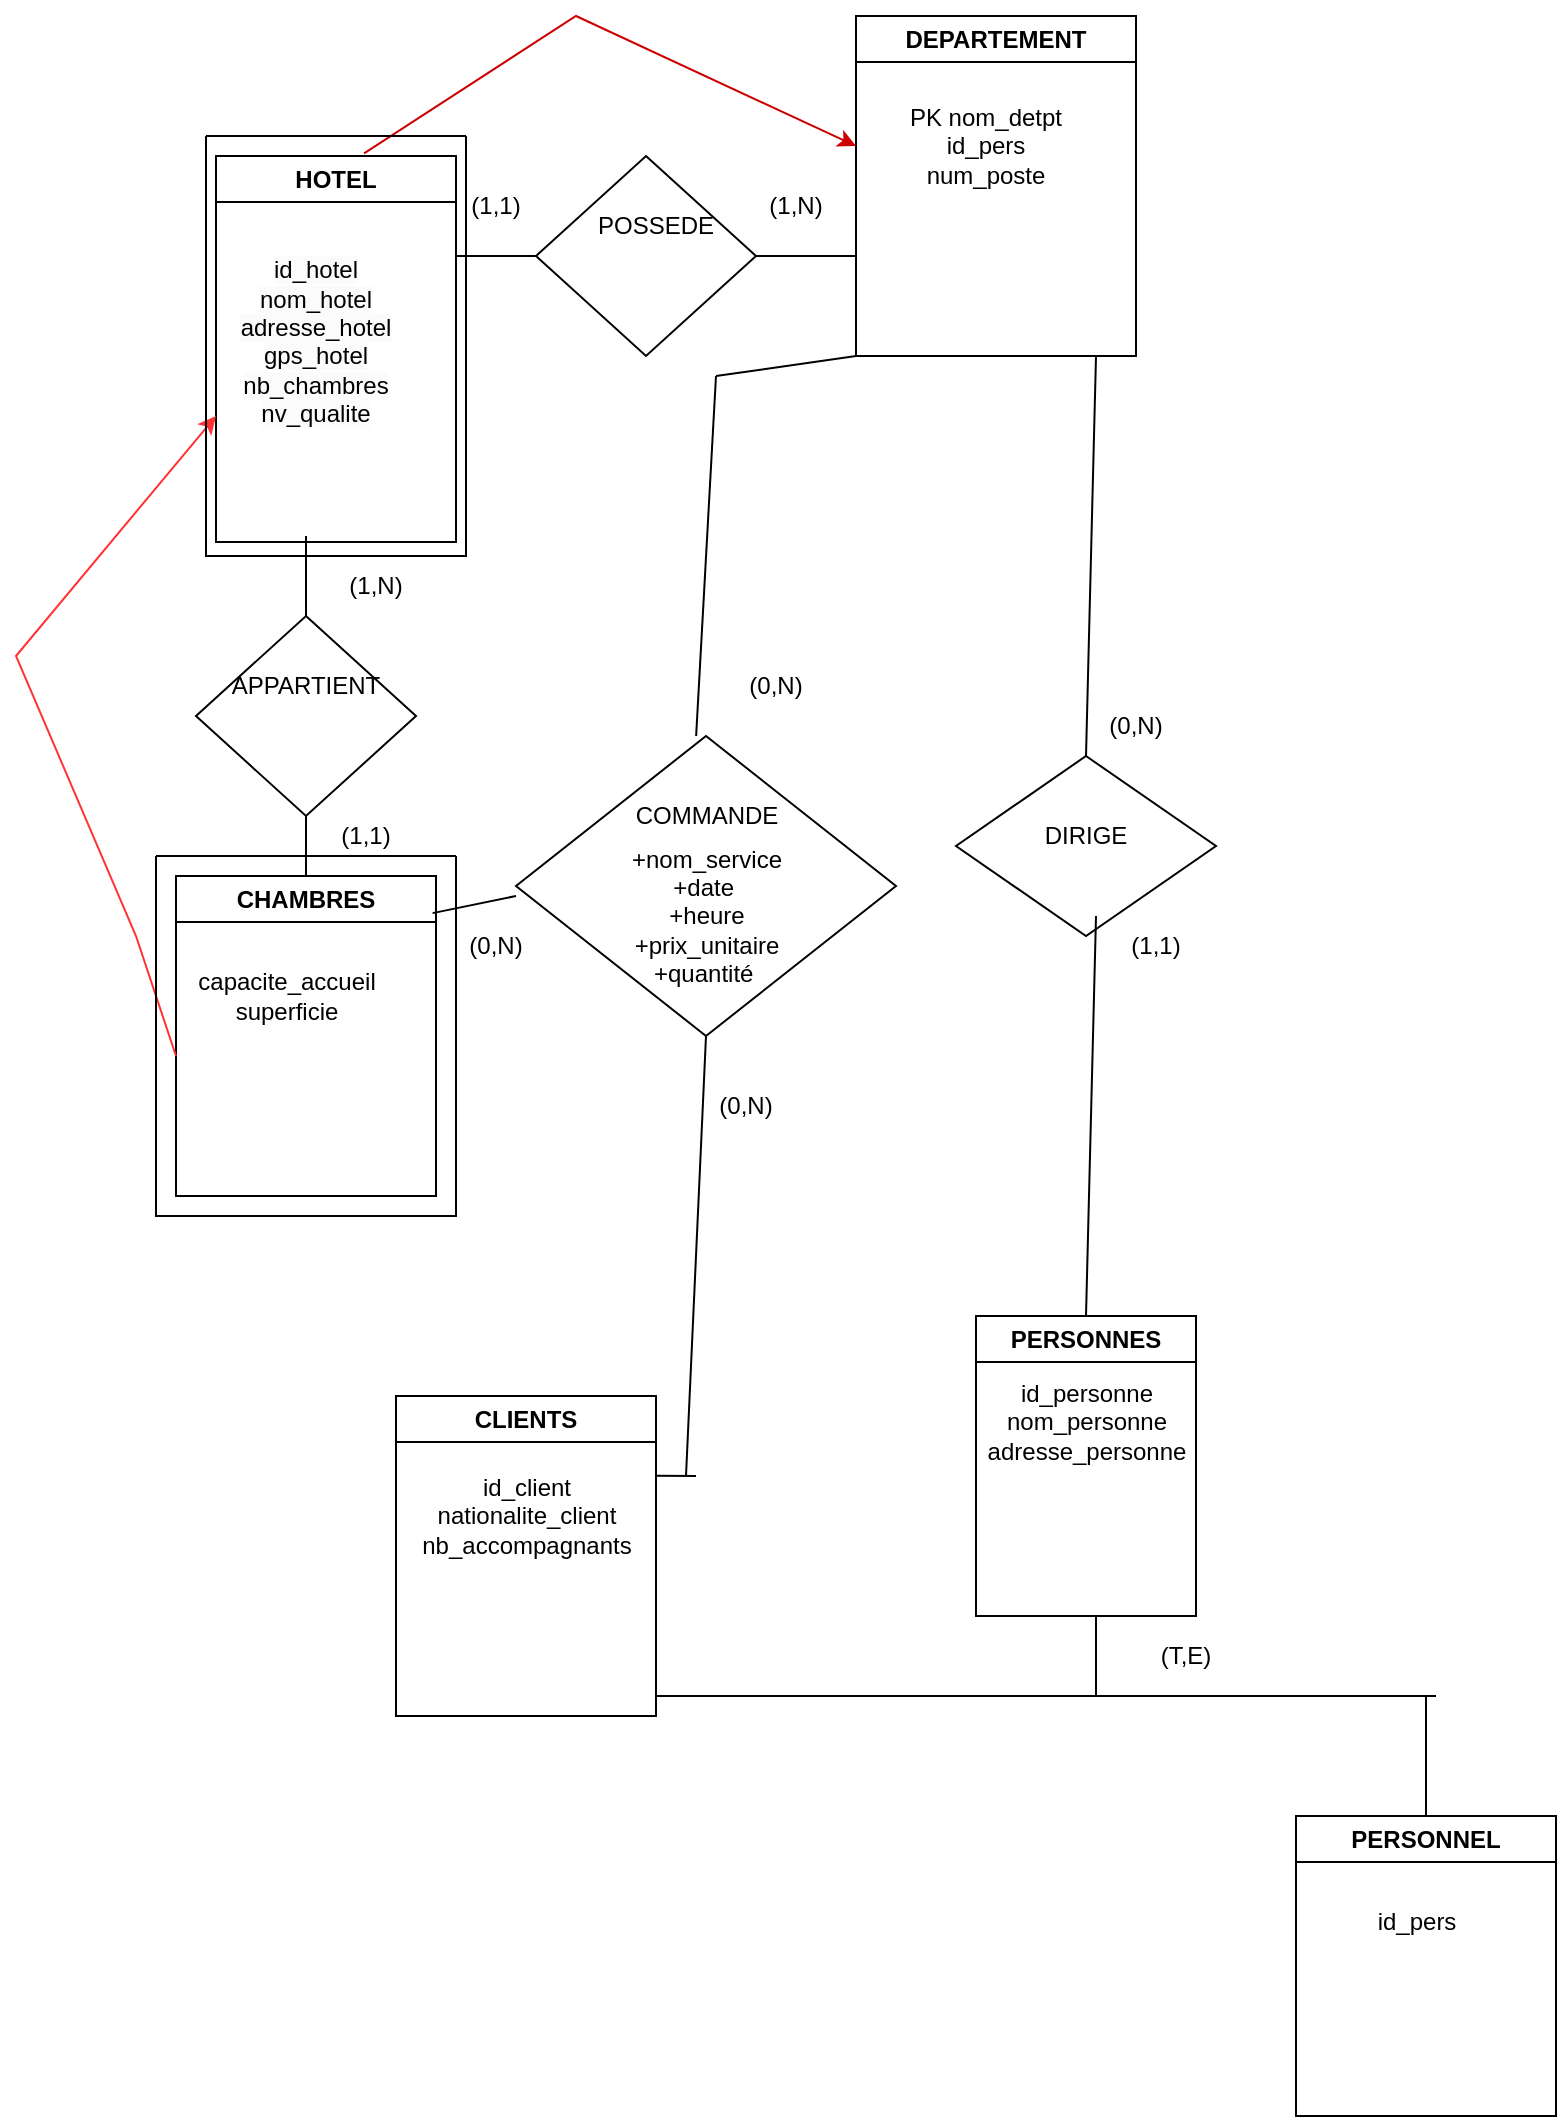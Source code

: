 <mxfile version="22.0.8" type="github">
  <diagram name="Page-1" id="zgpV1GXI23qrvDJeAZ73">
    <mxGraphModel dx="2670" dy="827" grid="1" gridSize="10" guides="1" tooltips="1" connect="1" arrows="1" fold="1" page="1" pageScale="1" pageWidth="827" pageHeight="1169" math="0" shadow="0">
      <root>
        <mxCell id="0" />
        <mxCell id="1" parent="0" />
        <mxCell id="MRO6NliibsER57n4Zfun-1" value="HOTEL" style="swimlane;whiteSpace=wrap;html=1;" parent="1" vertex="1">
          <mxGeometry x="100" y="120" width="120" height="193" as="geometry" />
        </mxCell>
        <mxCell id="MRO6NliibsER57n4Zfun-54" value="&#xa;&lt;span style=&quot;color: rgb(0, 0, 0); font-family: Helvetica; font-size: 12px; font-style: normal; font-variant-ligatures: normal; font-variant-caps: normal; font-weight: 400; letter-spacing: normal; orphans: 2; text-align: center; text-indent: 0px; text-transform: none; widows: 2; word-spacing: 0px; -webkit-text-stroke-width: 0px; background-color: rgb(251, 251, 251); text-decoration-thickness: initial; text-decoration-style: initial; text-decoration-color: initial; float: none; display: inline !important;&quot;&gt;id_hotel&lt;/span&gt;&lt;br style=&quot;border-color: var(--border-color); color: rgb(0, 0, 0); font-family: Helvetica; font-size: 12px; font-style: normal; font-variant-ligatures: normal; font-variant-caps: normal; font-weight: 400; letter-spacing: normal; orphans: 2; text-align: center; text-indent: 0px; text-transform: none; widows: 2; word-spacing: 0px; -webkit-text-stroke-width: 0px; background-color: rgb(251, 251, 251); text-decoration-thickness: initial; text-decoration-style: initial; text-decoration-color: initial;&quot;&gt;&lt;span style=&quot;color: rgb(0, 0, 0); font-family: Helvetica; font-size: 12px; font-style: normal; font-variant-ligatures: normal; font-variant-caps: normal; font-weight: 400; letter-spacing: normal; orphans: 2; text-align: center; text-indent: 0px; text-transform: none; widows: 2; word-spacing: 0px; -webkit-text-stroke-width: 0px; background-color: rgb(251, 251, 251); text-decoration-thickness: initial; text-decoration-style: initial; text-decoration-color: initial; float: none; display: inline !important;&quot;&gt;nom_hotel&lt;/span&gt;&lt;br style=&quot;border-color: var(--border-color); color: rgb(0, 0, 0); font-family: Helvetica; font-size: 12px; font-style: normal; font-variant-ligatures: normal; font-variant-caps: normal; font-weight: 400; letter-spacing: normal; orphans: 2; text-align: center; text-indent: 0px; text-transform: none; widows: 2; word-spacing: 0px; -webkit-text-stroke-width: 0px; background-color: rgb(251, 251, 251); text-decoration-thickness: initial; text-decoration-style: initial; text-decoration-color: initial;&quot;&gt;&lt;span style=&quot;color: rgb(0, 0, 0); font-family: Helvetica; font-size: 12px; font-style: normal; font-variant-ligatures: normal; font-variant-caps: normal; font-weight: 400; letter-spacing: normal; orphans: 2; text-align: center; text-indent: 0px; text-transform: none; widows: 2; word-spacing: 0px; -webkit-text-stroke-width: 0px; background-color: rgb(251, 251, 251); text-decoration-thickness: initial; text-decoration-style: initial; text-decoration-color: initial; float: none; display: inline !important;&quot;&gt;adresse_hotel&lt;/span&gt;&lt;br style=&quot;border-color: var(--border-color); color: rgb(0, 0, 0); font-family: Helvetica; font-size: 12px; font-style: normal; font-variant-ligatures: normal; font-variant-caps: normal; font-weight: 400; letter-spacing: normal; orphans: 2; text-align: center; text-indent: 0px; text-transform: none; widows: 2; word-spacing: 0px; -webkit-text-stroke-width: 0px; background-color: rgb(251, 251, 251); text-decoration-thickness: initial; text-decoration-style: initial; text-decoration-color: initial;&quot;&gt;&lt;span style=&quot;color: rgb(0, 0, 0); font-family: Helvetica; font-size: 12px; font-style: normal; font-variant-ligatures: normal; font-variant-caps: normal; font-weight: 400; letter-spacing: normal; orphans: 2; text-align: center; text-indent: 0px; text-transform: none; widows: 2; word-spacing: 0px; -webkit-text-stroke-width: 0px; background-color: rgb(251, 251, 251); text-decoration-thickness: initial; text-decoration-style: initial; text-decoration-color: initial; float: none; display: inline !important;&quot;&gt;gps_hotel&lt;/span&gt;&lt;br style=&quot;border-color: var(--border-color); color: rgb(0, 0, 0); font-family: Helvetica; font-size: 12px; font-style: normal; font-variant-ligatures: normal; font-variant-caps: normal; font-weight: 400; letter-spacing: normal; orphans: 2; text-align: center; text-indent: 0px; text-transform: none; widows: 2; word-spacing: 0px; -webkit-text-stroke-width: 0px; background-color: rgb(251, 251, 251); text-decoration-thickness: initial; text-decoration-style: initial; text-decoration-color: initial;&quot;&gt;&lt;span style=&quot;color: rgb(0, 0, 0); font-family: Helvetica; font-size: 12px; font-style: normal; font-variant-ligatures: normal; font-variant-caps: normal; font-weight: 400; letter-spacing: normal; orphans: 2; text-align: center; text-indent: 0px; text-transform: none; widows: 2; word-spacing: 0px; -webkit-text-stroke-width: 0px; background-color: rgb(251, 251, 251); text-decoration-thickness: initial; text-decoration-style: initial; text-decoration-color: initial; float: none; display: inline !important;&quot;&gt;nb_chambres&lt;/span&gt;&lt;br style=&quot;border-color: var(--border-color); color: rgb(0, 0, 0); font-family: Helvetica; font-size: 12px; font-style: normal; font-variant-ligatures: normal; font-variant-caps: normal; font-weight: 400; letter-spacing: normal; orphans: 2; text-align: center; text-indent: 0px; text-transform: none; widows: 2; word-spacing: 0px; -webkit-text-stroke-width: 0px; background-color: rgb(251, 251, 251); text-decoration-thickness: initial; text-decoration-style: initial; text-decoration-color: initial;&quot;&gt;&lt;span style=&quot;color: rgb(0, 0, 0); font-family: Helvetica; font-size: 12px; font-style: normal; font-variant-ligatures: normal; font-variant-caps: normal; font-weight: 400; letter-spacing: normal; orphans: 2; text-align: center; text-indent: 0px; text-transform: none; widows: 2; word-spacing: 0px; -webkit-text-stroke-width: 0px; background-color: rgb(251, 251, 251); text-decoration-thickness: initial; text-decoration-style: initial; text-decoration-color: initial; float: none; display: inline !important;&quot;&gt;nv_qualite&lt;/span&gt;&#xa;&#xa;" style="text;html=1;strokeColor=none;fillColor=none;align=center;verticalAlign=middle;whiteSpace=wrap;rounded=0;" parent="MRO6NliibsER57n4Zfun-1" vertex="1">
          <mxGeometry x="20" y="85" width="60" height="30" as="geometry" />
        </mxCell>
        <mxCell id="MRO6NliibsER57n4Zfun-2" value="DEPARTEMENT" style="swimlane;whiteSpace=wrap;html=1;" parent="1" vertex="1">
          <mxGeometry x="420" y="50" width="140" height="170" as="geometry" />
        </mxCell>
        <mxCell id="MRO6NliibsER57n4Zfun-24" value="PK nom_detpt&lt;br&gt;id_pers&lt;br&gt;num_poste" style="text;html=1;strokeColor=none;fillColor=none;align=center;verticalAlign=middle;whiteSpace=wrap;rounded=0;" parent="MRO6NliibsER57n4Zfun-2" vertex="1">
          <mxGeometry y="40" width="130" height="50" as="geometry" />
        </mxCell>
        <mxCell id="MRO6NliibsER57n4Zfun-3" value="CLIENTS" style="swimlane;whiteSpace=wrap;html=1;" parent="1" vertex="1">
          <mxGeometry x="190" y="740" width="130" height="160" as="geometry" />
        </mxCell>
        <mxCell id="MRO6NliibsER57n4Zfun-48" value="id_client&lt;br&gt;nationalite_client&lt;br&gt;nb_accompagnants" style="text;html=1;align=center;verticalAlign=middle;resizable=0;points=[];autosize=1;strokeColor=none;fillColor=none;" parent="MRO6NliibsER57n4Zfun-3" vertex="1">
          <mxGeometry y="30" width="130" height="60" as="geometry" />
        </mxCell>
        <mxCell id="MRO6NliibsER57n4Zfun-5" value="PERSONNES" style="swimlane;whiteSpace=wrap;html=1;" parent="1" vertex="1">
          <mxGeometry x="480" y="700" width="110" height="150" as="geometry" />
        </mxCell>
        <mxCell id="MRO6NliibsER57n4Zfun-46" value="id_personne&lt;br&gt;nom_personne&lt;br&gt;adresse_personne" style="text;html=1;align=center;verticalAlign=middle;resizable=0;points=[];autosize=1;strokeColor=none;fillColor=none;" parent="MRO6NliibsER57n4Zfun-5" vertex="1">
          <mxGeometry x="-5" y="23" width="120" height="60" as="geometry" />
        </mxCell>
        <mxCell id="MRO6NliibsER57n4Zfun-6" value="PERSONNEL" style="swimlane;whiteSpace=wrap;html=1;" parent="1" vertex="1">
          <mxGeometry x="640" y="950" width="130" height="150" as="geometry" />
        </mxCell>
        <mxCell id="MRO6NliibsER57n4Zfun-47" value="id_pers" style="text;html=1;align=center;verticalAlign=middle;resizable=0;points=[];autosize=1;strokeColor=none;fillColor=none;" parent="MRO6NliibsER57n4Zfun-6" vertex="1">
          <mxGeometry x="30" y="38" width="60" height="30" as="geometry" />
        </mxCell>
        <mxCell id="MRO6NliibsER57n4Zfun-7" value="CHAMBRES" style="swimlane;whiteSpace=wrap;html=1;" parent="1" vertex="1">
          <mxGeometry x="80" y="480" width="130" height="160" as="geometry" />
        </mxCell>
        <mxCell id="MRO6NliibsER57n4Zfun-49" value="capacite_accueil&lt;br&gt;superficie" style="text;html=1;align=center;verticalAlign=middle;resizable=0;points=[];autosize=1;strokeColor=none;fillColor=none;" parent="MRO6NliibsER57n4Zfun-7" vertex="1">
          <mxGeometry y="40" width="110" height="40" as="geometry" />
        </mxCell>
        <mxCell id="MRO6NliibsER57n4Zfun-13" value="" style="rhombus;whiteSpace=wrap;html=1;" parent="1" vertex="1">
          <mxGeometry x="260" y="120" width="110" height="100" as="geometry" />
        </mxCell>
        <mxCell id="MRO6NliibsER57n4Zfun-14" value="POSSEDE" style="text;html=1;strokeColor=none;fillColor=none;align=center;verticalAlign=middle;whiteSpace=wrap;rounded=0;" parent="1" vertex="1">
          <mxGeometry x="290" y="140" width="60" height="30" as="geometry" />
        </mxCell>
        <mxCell id="MRO6NliibsER57n4Zfun-15" value="" style="endArrow=none;html=1;rounded=0;exitX=1;exitY=0.5;exitDx=0;exitDy=0;" parent="1" source="MRO6NliibsER57n4Zfun-13" edge="1">
          <mxGeometry width="50" height="50" relative="1" as="geometry">
            <mxPoint x="380" y="170" as="sourcePoint" />
            <mxPoint x="420" y="170" as="targetPoint" />
          </mxGeometry>
        </mxCell>
        <mxCell id="MRO6NliibsER57n4Zfun-16" value="" style="endArrow=none;html=1;rounded=0;entryX=0;entryY=0.5;entryDx=0;entryDy=0;" parent="1" target="MRO6NliibsER57n4Zfun-13" edge="1">
          <mxGeometry width="50" height="50" relative="1" as="geometry">
            <mxPoint x="220" y="170" as="sourcePoint" />
            <mxPoint x="460" y="350" as="targetPoint" />
            <Array as="points">
              <mxPoint x="240" y="170" />
            </Array>
          </mxGeometry>
        </mxCell>
        <mxCell id="MRO6NliibsER57n4Zfun-17" value="" style="rhombus;whiteSpace=wrap;html=1;" parent="1" vertex="1">
          <mxGeometry x="90" y="350" width="110" height="100" as="geometry" />
        </mxCell>
        <mxCell id="MRO6NliibsER57n4Zfun-18" value="APPARTIENT" style="text;html=1;strokeColor=none;fillColor=none;align=center;verticalAlign=middle;whiteSpace=wrap;rounded=0;" parent="1" vertex="1">
          <mxGeometry x="115" y="370" width="60" height="30" as="geometry" />
        </mxCell>
        <mxCell id="MRO6NliibsER57n4Zfun-20" value="" style="endArrow=none;html=1;rounded=0;entryX=0.5;entryY=0;entryDx=0;entryDy=0;" parent="1" target="MRO6NliibsER57n4Zfun-17" edge="1">
          <mxGeometry width="50" height="50" relative="1" as="geometry">
            <mxPoint x="145" y="310" as="sourcePoint" />
            <mxPoint x="140" y="340" as="targetPoint" />
          </mxGeometry>
        </mxCell>
        <mxCell id="MRO6NliibsER57n4Zfun-21" value="" style="endArrow=none;html=1;rounded=0;exitX=0.5;exitY=0;exitDx=0;exitDy=0;entryX=0.5;entryY=1;entryDx=0;entryDy=0;" parent="1" source="MRO6NliibsER57n4Zfun-7" target="MRO6NliibsER57n4Zfun-17" edge="1">
          <mxGeometry width="50" height="50" relative="1" as="geometry">
            <mxPoint x="410" y="490" as="sourcePoint" />
            <mxPoint x="460" y="440" as="targetPoint" />
          </mxGeometry>
        </mxCell>
        <mxCell id="MRO6NliibsER57n4Zfun-25" value="" style="endArrow=none;html=1;rounded=0;exitX=0.5;exitY=0;exitDx=0;exitDy=0;" parent="1" source="MRO6NliibsER57n4Zfun-34" edge="1">
          <mxGeometry width="50" height="50" relative="1" as="geometry">
            <mxPoint x="490" y="280" as="sourcePoint" />
            <mxPoint x="540" y="220" as="targetPoint" />
          </mxGeometry>
        </mxCell>
        <mxCell id="MRO6NliibsER57n4Zfun-26" value="" style="rhombus;whiteSpace=wrap;html=1;" parent="1" vertex="1">
          <mxGeometry x="250" y="410" width="190" height="150" as="geometry" />
        </mxCell>
        <mxCell id="MRO6NliibsER57n4Zfun-27" value="COMMANDE" style="text;html=1;strokeColor=none;fillColor=none;align=center;verticalAlign=middle;whiteSpace=wrap;rounded=0;" parent="1" vertex="1">
          <mxGeometry x="303.75" y="430" width="82.5" height="40" as="geometry" />
        </mxCell>
        <mxCell id="MRO6NliibsER57n4Zfun-30" value="" style="endArrow=none;html=1;rounded=0;" parent="1" edge="1">
          <mxGeometry width="50" height="50" relative="1" as="geometry">
            <mxPoint x="320" y="890" as="sourcePoint" />
            <mxPoint x="710" y="890" as="targetPoint" />
            <Array as="points">
              <mxPoint x="530" y="890" />
            </Array>
          </mxGeometry>
        </mxCell>
        <mxCell id="MRO6NliibsER57n4Zfun-32" value="" style="endArrow=none;html=1;rounded=0;" parent="1" edge="1">
          <mxGeometry width="50" height="50" relative="1" as="geometry">
            <mxPoint x="540" y="850" as="sourcePoint" />
            <mxPoint x="540" y="890" as="targetPoint" />
          </mxGeometry>
        </mxCell>
        <mxCell id="MRO6NliibsER57n4Zfun-33" value="" style="endArrow=none;html=1;rounded=0;exitX=0.5;exitY=0;exitDx=0;exitDy=0;" parent="1" source="MRO6NliibsER57n4Zfun-6" edge="1">
          <mxGeometry width="50" height="50" relative="1" as="geometry">
            <mxPoint x="710" y="940" as="sourcePoint" />
            <mxPoint x="705" y="890" as="targetPoint" />
          </mxGeometry>
        </mxCell>
        <mxCell id="MRO6NliibsER57n4Zfun-34" value="" style="rhombus;whiteSpace=wrap;html=1;" parent="1" vertex="1">
          <mxGeometry x="470" y="420" width="130" height="90" as="geometry" />
        </mxCell>
        <mxCell id="MRO6NliibsER57n4Zfun-35" value="DIRIGE" style="text;html=1;strokeColor=none;fillColor=none;align=center;verticalAlign=middle;whiteSpace=wrap;rounded=0;" parent="1" vertex="1">
          <mxGeometry x="490" y="440" width="90" height="40" as="geometry" />
        </mxCell>
        <mxCell id="MRO6NliibsER57n4Zfun-37" value="" style="endArrow=none;html=1;rounded=0;exitX=0.5;exitY=0;exitDx=0;exitDy=0;" parent="1" source="MRO6NliibsER57n4Zfun-5" edge="1">
          <mxGeometry width="50" height="50" relative="1" as="geometry">
            <mxPoint x="530" y="690" as="sourcePoint" />
            <mxPoint x="540" y="500" as="targetPoint" />
          </mxGeometry>
        </mxCell>
        <mxCell id="MRO6NliibsER57n4Zfun-41" value="" style="endArrow=none;html=1;rounded=0;entryX=0;entryY=1;entryDx=0;entryDy=0;" parent="1" target="MRO6NliibsER57n4Zfun-2" edge="1">
          <mxGeometry width="50" height="50" relative="1" as="geometry">
            <mxPoint x="350" y="230" as="sourcePoint" />
            <mxPoint x="520" y="490" as="targetPoint" />
            <Array as="points" />
          </mxGeometry>
        </mxCell>
        <mxCell id="MRO6NliibsER57n4Zfun-44" value="" style="endArrow=none;html=1;rounded=0;exitX=0.5;exitY=1;exitDx=0;exitDy=0;" parent="1" source="MRO6NliibsER57n4Zfun-26" edge="1">
          <mxGeometry width="50" height="50" relative="1" as="geometry">
            <mxPoint x="335" y="700" as="sourcePoint" />
            <mxPoint x="335" y="780" as="targetPoint" />
          </mxGeometry>
        </mxCell>
        <mxCell id="MRO6NliibsER57n4Zfun-57" value="" style="endArrow=none;html=1;rounded=0;entryX=0.999;entryY=0.165;entryDx=0;entryDy=0;entryPerimeter=0;" parent="1" target="MRO6NliibsER57n4Zfun-48" edge="1">
          <mxGeometry width="50" height="50" relative="1" as="geometry">
            <mxPoint x="340" y="780" as="sourcePoint" />
            <mxPoint x="330" y="760" as="targetPoint" />
          </mxGeometry>
        </mxCell>
        <mxCell id="MRO6NliibsER57n4Zfun-58" value="" style="endArrow=none;html=1;rounded=0;exitX=0.474;exitY=0;exitDx=0;exitDy=0;exitPerimeter=0;" parent="1" source="MRO6NliibsER57n4Zfun-26" edge="1">
          <mxGeometry width="50" height="50" relative="1" as="geometry">
            <mxPoint x="340" y="400" as="sourcePoint" />
            <mxPoint x="350" y="230" as="targetPoint" />
          </mxGeometry>
        </mxCell>
        <mxCell id="MRO6NliibsER57n4Zfun-60" value="" style="endArrow=classic;html=1;rounded=0;strokeColor=#FF3333;" parent="1" edge="1">
          <mxGeometry width="50" height="50" relative="1" as="geometry">
            <mxPoint x="80" y="570" as="sourcePoint" />
            <mxPoint x="100" y="250" as="targetPoint" />
            <Array as="points">
              <mxPoint x="60" y="510" />
              <mxPoint y="370" />
            </Array>
          </mxGeometry>
        </mxCell>
        <mxCell id="MRO6NliibsER57n4Zfun-61" value="" style="endArrow=classic;html=1;rounded=0;exitX=0.617;exitY=-0.007;exitDx=0;exitDy=0;exitPerimeter=0;entryX=0;entryY=0.5;entryDx=0;entryDy=0;strokeColor=#CC0000;" parent="1" source="MRO6NliibsER57n4Zfun-1" target="MRO6NliibsER57n4Zfun-24" edge="1">
          <mxGeometry width="50" height="50" relative="1" as="geometry">
            <mxPoint x="330" y="200" as="sourcePoint" />
            <mxPoint x="380" y="150" as="targetPoint" />
            <Array as="points">
              <mxPoint x="280" y="50" />
            </Array>
          </mxGeometry>
        </mxCell>
        <mxCell id="MRO6NliibsER57n4Zfun-62" value="(1,1)" style="text;html=1;strokeColor=none;fillColor=none;align=center;verticalAlign=middle;whiteSpace=wrap;rounded=0;" parent="1" vertex="1">
          <mxGeometry x="150" y="455" width="50" height="10" as="geometry" />
        </mxCell>
        <mxCell id="MRO6NliibsER57n4Zfun-66" value="(1,N)" style="text;html=1;strokeColor=none;fillColor=none;align=center;verticalAlign=middle;whiteSpace=wrap;rounded=0;" parent="1" vertex="1">
          <mxGeometry x="150" y="320" width="60" height="30" as="geometry" />
        </mxCell>
        <mxCell id="MRO6NliibsER57n4Zfun-70" value="(1,N)" style="text;html=1;strokeColor=none;fillColor=none;align=center;verticalAlign=middle;whiteSpace=wrap;rounded=0;" parent="1" vertex="1">
          <mxGeometry x="360" y="130" width="60" height="30" as="geometry" />
        </mxCell>
        <mxCell id="MRO6NliibsER57n4Zfun-71" value="(1,1)" style="text;html=1;strokeColor=none;fillColor=none;align=center;verticalAlign=middle;whiteSpace=wrap;rounded=0;" parent="1" vertex="1">
          <mxGeometry x="210" y="130" width="60" height="30" as="geometry" />
        </mxCell>
        <mxCell id="MRO6NliibsER57n4Zfun-50" value="+nom_service&lt;br&gt;+date&amp;nbsp;&lt;br&gt;+heure&lt;br&gt;+prix_unitaire&lt;br&gt;+quantité&amp;nbsp;" style="text;html=1;align=center;verticalAlign=middle;resizable=0;points=[];autosize=1;strokeColor=none;fillColor=none;" parent="1" vertex="1">
          <mxGeometry x="295" y="455" width="100" height="90" as="geometry" />
        </mxCell>
        <mxCell id="wXjqcdj8PDUGvIsbAUyv-3" value="" style="endArrow=none;html=1;rounded=0;exitX=0.987;exitY=0.116;exitDx=0;exitDy=0;exitPerimeter=0;" edge="1" parent="1" source="MRO6NliibsER57n4Zfun-7">
          <mxGeometry width="50" height="50" relative="1" as="geometry">
            <mxPoint x="330" y="500" as="sourcePoint" />
            <mxPoint x="250" y="490" as="targetPoint" />
          </mxGeometry>
        </mxCell>
        <mxCell id="wXjqcdj8PDUGvIsbAUyv-4" value="(0,N)" style="text;html=1;strokeColor=none;fillColor=none;align=center;verticalAlign=middle;whiteSpace=wrap;rounded=0;" vertex="1" parent="1">
          <mxGeometry x="530" y="390" width="60" height="30" as="geometry" />
        </mxCell>
        <mxCell id="wXjqcdj8PDUGvIsbAUyv-5" value="(1,1)" style="text;html=1;strokeColor=none;fillColor=none;align=center;verticalAlign=middle;whiteSpace=wrap;rounded=0;" vertex="1" parent="1">
          <mxGeometry x="540" y="500" width="60" height="30" as="geometry" />
        </mxCell>
        <mxCell id="wXjqcdj8PDUGvIsbAUyv-6" value="(0,N)" style="text;html=1;strokeColor=none;fillColor=none;align=center;verticalAlign=middle;whiteSpace=wrap;rounded=0;" vertex="1" parent="1">
          <mxGeometry x="210" y="500" width="60" height="30" as="geometry" />
        </mxCell>
        <mxCell id="wXjqcdj8PDUGvIsbAUyv-7" value="(0,N)" style="text;html=1;strokeColor=none;fillColor=none;align=center;verticalAlign=middle;whiteSpace=wrap;rounded=0;" vertex="1" parent="1">
          <mxGeometry x="335" y="580" width="60" height="30" as="geometry" />
        </mxCell>
        <mxCell id="wXjqcdj8PDUGvIsbAUyv-8" value="(0,N)" style="text;html=1;strokeColor=none;fillColor=none;align=center;verticalAlign=middle;whiteSpace=wrap;rounded=0;" vertex="1" parent="1">
          <mxGeometry x="350" y="370" width="60" height="30" as="geometry" />
        </mxCell>
        <mxCell id="wXjqcdj8PDUGvIsbAUyv-10" value="" style="swimlane;startSize=0;" vertex="1" parent="1">
          <mxGeometry x="70" y="470" width="150" height="180" as="geometry" />
        </mxCell>
        <mxCell id="wXjqcdj8PDUGvIsbAUyv-11" value="" style="swimlane;startSize=0;" vertex="1" parent="1">
          <mxGeometry x="95" y="110" width="130" height="210" as="geometry" />
        </mxCell>
        <mxCell id="wXjqcdj8PDUGvIsbAUyv-13" value="(T,E)" style="text;html=1;strokeColor=none;fillColor=none;align=center;verticalAlign=middle;whiteSpace=wrap;rounded=0;" vertex="1" parent="1">
          <mxGeometry x="550" y="850" width="70" height="40" as="geometry" />
        </mxCell>
      </root>
    </mxGraphModel>
  </diagram>
</mxfile>
